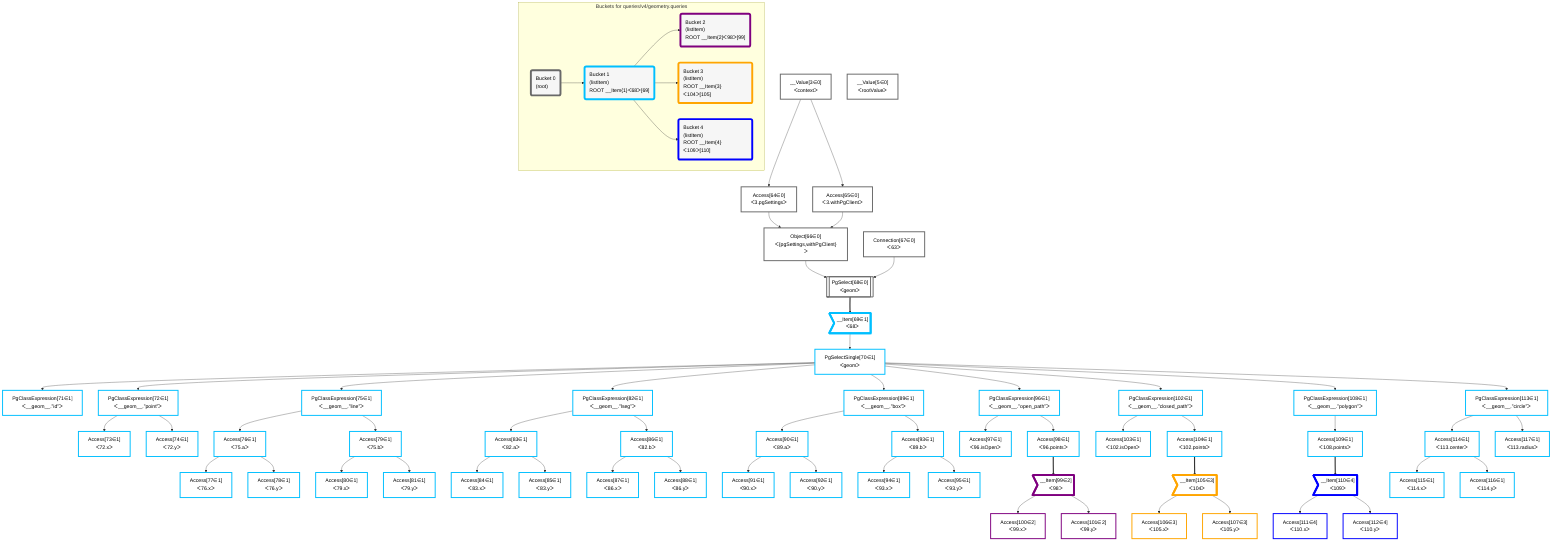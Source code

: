 graph TD
    classDef path fill:#eee,stroke:#000,color:#000
    classDef plan fill:#fff,stroke-width:3px,color:#000
    classDef itemplan fill:#fff,stroke-width:6px,color:#000
    classDef sideeffectplan fill:#f00,stroke-width:6px,color:#000
    classDef bucket fill:#f6f6f6,color:#000,stroke-width:6px,text-align:left


    %% define steps
    __Value3["__Value[3∈0]<br />ᐸcontextᐳ"]:::plan
    __Value5["__Value[5∈0]<br />ᐸrootValueᐳ"]:::plan
    Access64["Access[64∈0]<br />ᐸ3.pgSettingsᐳ"]:::plan
    Access65["Access[65∈0]<br />ᐸ3.withPgClientᐳ"]:::plan
    Object66["Object[66∈0]<br />ᐸ{pgSettings,withPgClient}ᐳ"]:::plan
    Connection67["Connection[67∈0]<br />ᐸ63ᐳ"]:::plan
    PgSelect68[["PgSelect[68∈0]<br />ᐸgeomᐳ"]]:::plan
    __Item69>"__Item[69∈1]<br />ᐸ68ᐳ"]:::itemplan
    PgSelectSingle70["PgSelectSingle[70∈1]<br />ᐸgeomᐳ"]:::plan
    PgClassExpression71["PgClassExpression[71∈1]<br />ᐸ__geom__.”id”ᐳ"]:::plan
    PgClassExpression72["PgClassExpression[72∈1]<br />ᐸ__geom__.”point”ᐳ"]:::plan
    Access73["Access[73∈1]<br />ᐸ72.xᐳ"]:::plan
    Access74["Access[74∈1]<br />ᐸ72.yᐳ"]:::plan
    PgClassExpression75["PgClassExpression[75∈1]<br />ᐸ__geom__.”line”ᐳ"]:::plan
    Access76["Access[76∈1]<br />ᐸ75.aᐳ"]:::plan
    Access77["Access[77∈1]<br />ᐸ76.xᐳ"]:::plan
    Access78["Access[78∈1]<br />ᐸ76.yᐳ"]:::plan
    Access79["Access[79∈1]<br />ᐸ75.bᐳ"]:::plan
    Access80["Access[80∈1]<br />ᐸ79.xᐳ"]:::plan
    Access81["Access[81∈1]<br />ᐸ79.yᐳ"]:::plan
    PgClassExpression82["PgClassExpression[82∈1]<br />ᐸ__geom__.”lseg”ᐳ"]:::plan
    Access83["Access[83∈1]<br />ᐸ82.aᐳ"]:::plan
    Access84["Access[84∈1]<br />ᐸ83.xᐳ"]:::plan
    Access85["Access[85∈1]<br />ᐸ83.yᐳ"]:::plan
    Access86["Access[86∈1]<br />ᐸ82.bᐳ"]:::plan
    Access87["Access[87∈1]<br />ᐸ86.xᐳ"]:::plan
    Access88["Access[88∈1]<br />ᐸ86.yᐳ"]:::plan
    PgClassExpression89["PgClassExpression[89∈1]<br />ᐸ__geom__.”box”ᐳ"]:::plan
    Access90["Access[90∈1]<br />ᐸ89.aᐳ"]:::plan
    Access91["Access[91∈1]<br />ᐸ90.xᐳ"]:::plan
    Access92["Access[92∈1]<br />ᐸ90.yᐳ"]:::plan
    Access93["Access[93∈1]<br />ᐸ89.bᐳ"]:::plan
    Access94["Access[94∈1]<br />ᐸ93.xᐳ"]:::plan
    Access95["Access[95∈1]<br />ᐸ93.yᐳ"]:::plan
    PgClassExpression96["PgClassExpression[96∈1]<br />ᐸ__geom__.”open_path”ᐳ"]:::plan
    Access97["Access[97∈1]<br />ᐸ96.isOpenᐳ"]:::plan
    Access98["Access[98∈1]<br />ᐸ96.pointsᐳ"]:::plan
    __Item99>"__Item[99∈2]<br />ᐸ98ᐳ"]:::itemplan
    Access100["Access[100∈2]<br />ᐸ99.xᐳ"]:::plan
    Access101["Access[101∈2]<br />ᐸ99.yᐳ"]:::plan
    PgClassExpression102["PgClassExpression[102∈1]<br />ᐸ__geom__.”closed_path”ᐳ"]:::plan
    Access103["Access[103∈1]<br />ᐸ102.isOpenᐳ"]:::plan
    Access104["Access[104∈1]<br />ᐸ102.pointsᐳ"]:::plan
    __Item105>"__Item[105∈3]<br />ᐸ104ᐳ"]:::itemplan
    Access106["Access[106∈3]<br />ᐸ105.xᐳ"]:::plan
    Access107["Access[107∈3]<br />ᐸ105.yᐳ"]:::plan
    PgClassExpression108["PgClassExpression[108∈1]<br />ᐸ__geom__.”polygon”ᐳ"]:::plan
    Access109["Access[109∈1]<br />ᐸ108.pointsᐳ"]:::plan
    __Item110>"__Item[110∈4]<br />ᐸ109ᐳ"]:::itemplan
    Access111["Access[111∈4]<br />ᐸ110.xᐳ"]:::plan
    Access112["Access[112∈4]<br />ᐸ110.yᐳ"]:::plan
    PgClassExpression113["PgClassExpression[113∈1]<br />ᐸ__geom__.”circle”ᐳ"]:::plan
    Access114["Access[114∈1]<br />ᐸ113.centerᐳ"]:::plan
    Access115["Access[115∈1]<br />ᐸ114.xᐳ"]:::plan
    Access116["Access[116∈1]<br />ᐸ114.yᐳ"]:::plan
    Access117["Access[117∈1]<br />ᐸ113.radiusᐳ"]:::plan

    %% plan dependencies
    __Value3 --> Access64
    __Value3 --> Access65
    Access64 & Access65 --> Object66
    Object66 & Connection67 --> PgSelect68
    PgSelect68 ==> __Item69
    __Item69 --> PgSelectSingle70
    PgSelectSingle70 --> PgClassExpression71
    PgSelectSingle70 --> PgClassExpression72
    PgClassExpression72 --> Access73
    PgClassExpression72 --> Access74
    PgSelectSingle70 --> PgClassExpression75
    PgClassExpression75 --> Access76
    Access76 --> Access77
    Access76 --> Access78
    PgClassExpression75 --> Access79
    Access79 --> Access80
    Access79 --> Access81
    PgSelectSingle70 --> PgClassExpression82
    PgClassExpression82 --> Access83
    Access83 --> Access84
    Access83 --> Access85
    PgClassExpression82 --> Access86
    Access86 --> Access87
    Access86 --> Access88
    PgSelectSingle70 --> PgClassExpression89
    PgClassExpression89 --> Access90
    Access90 --> Access91
    Access90 --> Access92
    PgClassExpression89 --> Access93
    Access93 --> Access94
    Access93 --> Access95
    PgSelectSingle70 --> PgClassExpression96
    PgClassExpression96 --> Access97
    PgClassExpression96 --> Access98
    Access98 ==> __Item99
    __Item99 --> Access100
    __Item99 --> Access101
    PgSelectSingle70 --> PgClassExpression102
    PgClassExpression102 --> Access103
    PgClassExpression102 --> Access104
    Access104 ==> __Item105
    __Item105 --> Access106
    __Item105 --> Access107
    PgSelectSingle70 --> PgClassExpression108
    PgClassExpression108 --> Access109
    Access109 ==> __Item110
    __Item110 --> Access111
    __Item110 --> Access112
    PgSelectSingle70 --> PgClassExpression113
    PgClassExpression113 --> Access114
    Access114 --> Access115
    Access114 --> Access116
    PgClassExpression113 --> Access117

    subgraph "Buckets for queries/v4/geometry.queries"
    Bucket0("Bucket 0<br />(root)"):::bucket
    classDef bucket0 stroke:#696969
    class Bucket0,__Value3,__Value5,Access64,Access65,Object66,Connection67,PgSelect68 bucket0
    Bucket1("Bucket 1<br />(listItem)<br />ROOT __Item{1}ᐸ68ᐳ[69]"):::bucket
    classDef bucket1 stroke:#00bfff
    class Bucket1,__Item69,PgSelectSingle70,PgClassExpression71,PgClassExpression72,Access73,Access74,PgClassExpression75,Access76,Access77,Access78,Access79,Access80,Access81,PgClassExpression82,Access83,Access84,Access85,Access86,Access87,Access88,PgClassExpression89,Access90,Access91,Access92,Access93,Access94,Access95,PgClassExpression96,Access97,Access98,PgClassExpression102,Access103,Access104,PgClassExpression108,Access109,PgClassExpression113,Access114,Access115,Access116,Access117 bucket1
    Bucket2("Bucket 2<br />(listItem)<br />ROOT __Item{2}ᐸ98ᐳ[99]"):::bucket
    classDef bucket2 stroke:#7f007f
    class Bucket2,__Item99,Access100,Access101 bucket2
    Bucket3("Bucket 3<br />(listItem)<br />ROOT __Item{3}ᐸ104ᐳ[105]"):::bucket
    classDef bucket3 stroke:#ffa500
    class Bucket3,__Item105,Access106,Access107 bucket3
    Bucket4("Bucket 4<br />(listItem)<br />ROOT __Item{4}ᐸ109ᐳ[110]"):::bucket
    classDef bucket4 stroke:#0000ff
    class Bucket4,__Item110,Access111,Access112 bucket4
    Bucket0 --> Bucket1
    Bucket1 --> Bucket2 & Bucket3 & Bucket4
    end